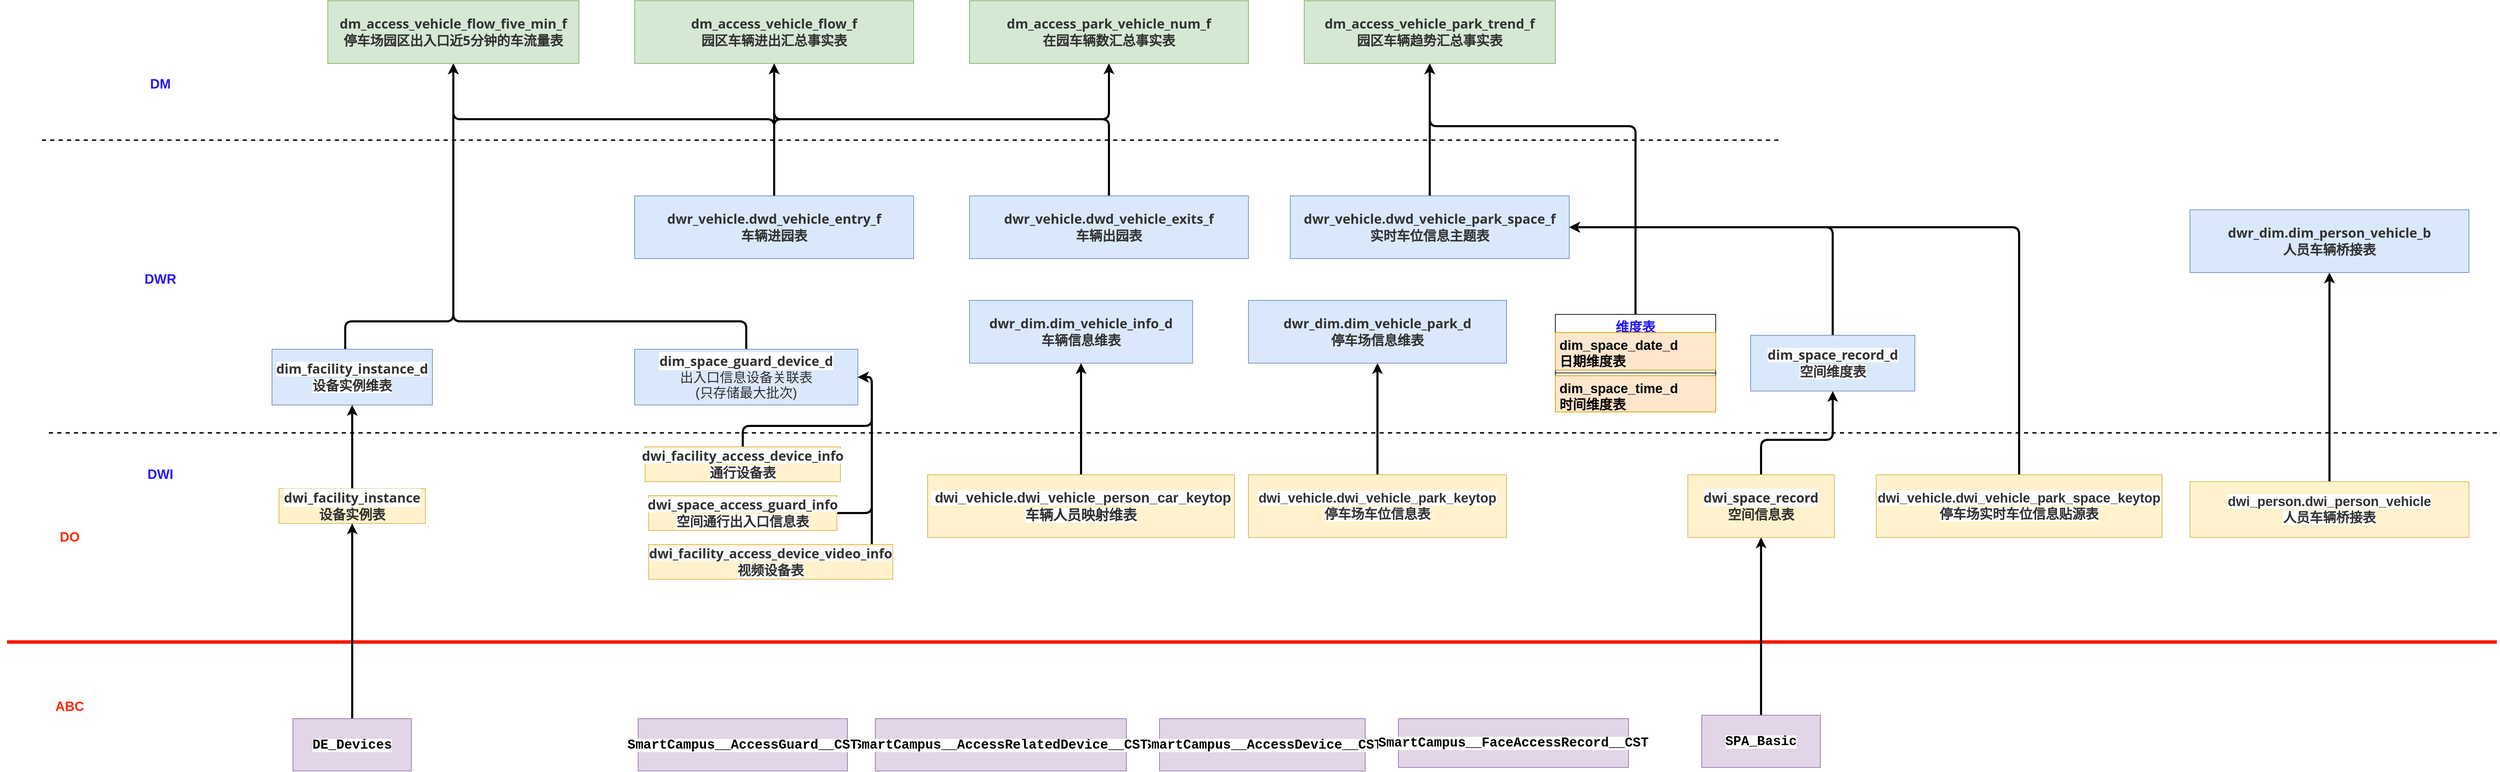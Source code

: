 <mxfile version="14.3.2" type="github">
  <diagram id="R2lEEEUBdFMjLlhIrx00" name="Page-1">
    <mxGraphModel dx="4013" dy="1524" grid="1" gridSize="10" guides="1" tooltips="1" connect="1" arrows="1" fold="1" page="1" pageScale="1" pageWidth="1169" pageHeight="827" math="0" shadow="0" extFonts="Permanent Marker^https://fonts.googleapis.com/css?family=Permanent+Marker">
      <root>
        <mxCell id="0" />
        <mxCell id="1" parent="0" />
        <mxCell id="IkM9e0mJhmBElgOefRj0-1" value="" style="endArrow=none;html=1;fontSize=19;strokeColor=#FF1808;strokeWidth=5;" edge="1" parent="1">
          <mxGeometry width="50" height="50" relative="1" as="geometry">
            <mxPoint x="-60" y="960" as="sourcePoint" />
            <mxPoint x="3510" y="960" as="targetPoint" />
          </mxGeometry>
        </mxCell>
        <mxCell id="IkM9e0mJhmBElgOefRj0-80" style="edgeStyle=orthogonalEdgeStyle;rounded=1;orthogonalLoop=1;jettySize=auto;html=1;strokeColor=#000000;strokeWidth=3;" edge="1" parent="1" source="IkM9e0mJhmBElgOefRj0-3" target="IkM9e0mJhmBElgOefRj0-29">
          <mxGeometry relative="1" as="geometry" />
        </mxCell>
        <mxCell id="IkM9e0mJhmBElgOefRj0-3" value="&lt;span style=&quot;color: rgb(51, 51, 51); font-family: &amp;quot;open sans&amp;quot;, &amp;quot;clear sans&amp;quot;, &amp;quot;helvetica neue&amp;quot;, helvetica, arial, sans-serif; font-size: 19px; text-align: left; background-color: rgb(255, 255, 255);&quot;&gt;&lt;span style=&quot;font-size: 19px;&quot;&gt;dwi_facility_instance&lt;br style=&quot;font-size: 19px;&quot;&gt;&lt;/span&gt;&lt;/span&gt;&lt;span style=&quot;color: rgb(50, 50, 50); font-size: 19px; background-color: rgba(255, 255, 255, 0.01);&quot;&gt;设备实例表&lt;/span&gt;&lt;span style=&quot;color: rgb(51, 51, 51); font-family: &amp;quot;open sans&amp;quot;, &amp;quot;clear sans&amp;quot;, &amp;quot;helvetica neue&amp;quot;, helvetica, arial, sans-serif; font-size: 19px; text-align: left; background-color: rgb(255, 255, 255);&quot;&gt;&lt;span style=&quot;font-size: 19px;&quot;&gt;&lt;br style=&quot;font-size: 19px;&quot;&gt;&lt;/span&gt;&lt;/span&gt;" style="rounded=0;whiteSpace=wrap;html=1;fontStyle=1;fontSize=19;fillColor=#fff2cc;strokeColor=#d6b656;" vertex="1" parent="1">
          <mxGeometry x="330" y="740" width="210" height="50" as="geometry" />
        </mxCell>
        <mxCell id="IkM9e0mJhmBElgOefRj0-95" style="edgeStyle=orthogonalEdgeStyle;rounded=1;orthogonalLoop=1;jettySize=auto;html=1;entryX=1;entryY=0.5;entryDx=0;entryDy=0;strokeColor=#000000;strokeWidth=3;" edge="1" parent="1" source="IkM9e0mJhmBElgOefRj0-7" target="IkM9e0mJhmBElgOefRj0-35">
          <mxGeometry relative="1" as="geometry">
            <Array as="points">
              <mxPoint x="1180" y="845" />
              <mxPoint x="1180" y="580" />
            </Array>
          </mxGeometry>
        </mxCell>
        <mxCell id="IkM9e0mJhmBElgOefRj0-7" value="&lt;span style=&quot;text-align: left; background-color: rgb(248, 248, 248); font-size: 19px;&quot;&gt;&lt;b style=&quot;color: rgb(51, 51, 51); font-family: &amp;quot;open sans&amp;quot;, &amp;quot;clear sans&amp;quot;, &amp;quot;helvetica neue&amp;quot;, helvetica, arial, sans-serif; font-size: 19px;&quot;&gt;dwi_facility_access_device_video_info&lt;/b&gt;&lt;br style=&quot;font-size: 19px;&quot;&gt;&lt;font color=&quot;#333333&quot; face=&quot;open sans, clear sans, helvetica neue, helvetica, arial, sans-serif&quot; style=&quot;font-size: 19px;&quot;&gt;&lt;b style=&quot;font-size: 19px;&quot;&gt;视频设备表&lt;/b&gt;&lt;/font&gt;&lt;br style=&quot;font-size: 19px;&quot;&gt;&lt;/span&gt;" style="rounded=0;whiteSpace=wrap;html=1;fontSize=19;fillColor=#fff2cc;strokeColor=#d6b656;" vertex="1" parent="1">
          <mxGeometry x="860" y="820" width="350" height="50" as="geometry" />
        </mxCell>
        <mxCell id="IkM9e0mJhmBElgOefRj0-96" style="edgeStyle=orthogonalEdgeStyle;rounded=1;orthogonalLoop=1;jettySize=auto;html=1;entryX=1;entryY=0.5;entryDx=0;entryDy=0;strokeColor=#000000;strokeWidth=3;" edge="1" parent="1" source="IkM9e0mJhmBElgOefRj0-9" target="IkM9e0mJhmBElgOefRj0-35">
          <mxGeometry relative="1" as="geometry">
            <Array as="points">
              <mxPoint x="1180" y="775" />
              <mxPoint x="1180" y="580" />
            </Array>
          </mxGeometry>
        </mxCell>
        <mxCell id="IkM9e0mJhmBElgOefRj0-9" value="&lt;span style=&quot;text-align: left; background-color: rgb(255, 255, 255); font-size: 19px;&quot;&gt;&lt;span style=&quot;color: rgb(51, 51, 51); font-family: &amp;quot;open sans&amp;quot;, &amp;quot;clear sans&amp;quot;, &amp;quot;helvetica neue&amp;quot;, helvetica, arial, sans-serif; font-size: 19px;&quot;&gt;dwi_space_access_guard_info&lt;/span&gt;&lt;br style=&quot;font-size: 19px;&quot;&gt;&lt;font color=&quot;#333333&quot; face=&quot;open sans, clear sans, helvetica neue, helvetica, arial, sans-serif&quot; style=&quot;font-size: 19px;&quot;&gt;&lt;span style=&quot;font-size: 19px;&quot;&gt;&lt;span style=&quot;font-size: 19px;&quot;&gt;空间通行出入口信息表&lt;/span&gt;&lt;/span&gt;&lt;/font&gt;&lt;br style=&quot;font-size: 19px;&quot;&gt;&lt;/span&gt;" style="rounded=0;whiteSpace=wrap;html=1;fontStyle=1;fontSize=19;fillColor=#fff2cc;strokeColor=#d6b656;" vertex="1" parent="1">
          <mxGeometry x="860" y="750" width="270" height="50" as="geometry" />
        </mxCell>
        <mxCell id="IkM9e0mJhmBElgOefRj0-93" style="edgeStyle=orthogonalEdgeStyle;rounded=1;orthogonalLoop=1;jettySize=auto;html=1;entryX=1;entryY=0.5;entryDx=0;entryDy=0;strokeColor=#000000;strokeWidth=3;" edge="1" parent="1" source="IkM9e0mJhmBElgOefRj0-11" target="IkM9e0mJhmBElgOefRj0-35">
          <mxGeometry relative="1" as="geometry" />
        </mxCell>
        <mxCell id="IkM9e0mJhmBElgOefRj0-11" value="&lt;span style=&quot;text-align: left; background-color: rgb(255, 255, 255); font-size: 19px;&quot;&gt;&lt;b style=&quot;color: rgb(51, 51, 51); font-family: &amp;quot;open sans&amp;quot;, &amp;quot;clear sans&amp;quot;, &amp;quot;helvetica neue&amp;quot;, helvetica, arial, sans-serif; font-size: 19px;&quot;&gt;dwi_facility_access_device_info&lt;/b&gt;&lt;br style=&quot;font-size: 19px;&quot;&gt;&lt;font color=&quot;#333333&quot; face=&quot;open sans, clear sans, helvetica neue, helvetica, arial, sans-serif&quot; style=&quot;font-size: 19px;&quot;&gt;&lt;b style=&quot;font-size: 19px;&quot;&gt;通行设备表&lt;/b&gt;&lt;/font&gt;&lt;br style=&quot;font-size: 19px;&quot;&gt;&lt;/span&gt;" style="rounded=0;whiteSpace=wrap;html=1;fontSize=19;fillColor=#fff2cc;strokeColor=#d6b656;" vertex="1" parent="1">
          <mxGeometry x="855" y="680" width="280" height="50" as="geometry" />
        </mxCell>
        <mxCell id="IkM9e0mJhmBElgOefRj0-103" style="edgeStyle=orthogonalEdgeStyle;rounded=1;orthogonalLoop=1;jettySize=auto;html=1;entryX=0.5;entryY=1;entryDx=0;entryDy=0;strokeColor=#000000;strokeWidth=3;" edge="1" parent="1" source="IkM9e0mJhmBElgOefRj0-13" target="IkM9e0mJhmBElgOefRj0-3">
          <mxGeometry relative="1" as="geometry" />
        </mxCell>
        <mxCell id="IkM9e0mJhmBElgOefRj0-13" value="&lt;div style=&quot;background-color: rgb(255, 255, 254); font-family: consolas, &amp;quot;courier new&amp;quot;, monospace; line-height: 19px; font-size: 19px;&quot;&gt;&lt;b style=&quot;font-size: 19px;&quot;&gt;&lt;font style=&quot;font-size: 19px;&quot;&gt;DE_Devices&lt;/font&gt;&lt;/b&gt;&lt;/div&gt;" style="rounded=0;whiteSpace=wrap;html=1;fontSize=19;fillColor=#e1d5e7;strokeColor=#9673a6;" vertex="1" parent="1">
          <mxGeometry x="350" y="1070" width="170" height="75" as="geometry" />
        </mxCell>
        <mxCell id="IkM9e0mJhmBElgOefRj0-105" style="edgeStyle=orthogonalEdgeStyle;rounded=1;orthogonalLoop=1;jettySize=auto;html=1;entryX=0.5;entryY=1;entryDx=0;entryDy=0;strokeColor=#000000;strokeWidth=3;" edge="1" parent="1" source="IkM9e0mJhmBElgOefRj0-15" target="IkM9e0mJhmBElgOefRj0-102">
          <mxGeometry relative="1" as="geometry" />
        </mxCell>
        <mxCell id="IkM9e0mJhmBElgOefRj0-15" value="&lt;div style=&quot;background-color: rgb(255, 255, 254); font-family: consolas, &amp;quot;courier new&amp;quot;, monospace; line-height: 19px; font-size: 19px;&quot;&gt;&lt;b style=&quot;font-size: 19px;&quot;&gt;&lt;font style=&quot;font-size: 19px;&quot;&gt;SPA_Basic&lt;/font&gt;&lt;/b&gt;&lt;/div&gt;" style="rounded=0;whiteSpace=wrap;html=1;fontSize=19;fillColor=#e1d5e7;strokeColor=#9673a6;" vertex="1" parent="1">
          <mxGeometry x="2370" y="1065" width="170" height="75" as="geometry" />
        </mxCell>
        <mxCell id="IkM9e0mJhmBElgOefRj0-17" value="&lt;div style=&quot;background-color: rgb(255, 255, 254); font-family: consolas, &amp;quot;courier new&amp;quot;, monospace; line-height: 19px; font-size: 19px;&quot;&gt;&lt;font style=&quot;font-size: 19px;&quot;&gt;&lt;b style=&quot;font-size: 19px;&quot;&gt;SmartCampus__AccessDevice__CST&lt;/b&gt;&lt;/font&gt;&lt;/div&gt;" style="rounded=0;whiteSpace=wrap;html=1;fontSize=19;fillColor=#e1d5e7;strokeColor=#9673a6;" vertex="1" parent="1">
          <mxGeometry x="1592.5" y="1070" width="295" height="75" as="geometry" />
        </mxCell>
        <mxCell id="IkM9e0mJhmBElgOefRj0-19" value="&lt;div style=&quot;background-color: rgb(255, 255, 254); font-family: consolas, &amp;quot;courier new&amp;quot;, monospace; line-height: 19px; font-size: 19px;&quot;&gt;&lt;div style=&quot;font-family: consolas, &amp;quot;courier new&amp;quot;, monospace; line-height: 19px; font-size: 19px;&quot;&gt;&lt;font style=&quot;font-size: 19px;&quot;&gt;&lt;b style=&quot;font-size: 19px;&quot;&gt;SmartCampus__FaceAccessRecord__CST&lt;/b&gt;&lt;/font&gt;&lt;/div&gt;&lt;/div&gt;" style="rounded=0;whiteSpace=wrap;html=1;fontSize=19;fillColor=#e1d5e7;strokeColor=#9673a6;" vertex="1" parent="1">
          <mxGeometry x="1935" y="1070" width="330" height="70" as="geometry" />
        </mxCell>
        <mxCell id="IkM9e0mJhmBElgOefRj0-100" style="edgeStyle=orthogonalEdgeStyle;rounded=1;orthogonalLoop=1;jettySize=auto;html=1;entryX=0.5;entryY=1;entryDx=0;entryDy=0;strokeColor=#000000;strokeWidth=3;" edge="1" parent="1" source="IkM9e0mJhmBElgOefRj0-21" target="IkM9e0mJhmBElgOefRj0-99">
          <mxGeometry relative="1" as="geometry" />
        </mxCell>
        <mxCell id="IkM9e0mJhmBElgOefRj0-21" value="&lt;span style=&quot;text-align: left ; background-color: rgb(255 , 255 , 255)&quot;&gt;&lt;font&gt;&lt;font color=&quot;#333333&quot;&gt;&lt;b&gt;dwi_vehicle.dwi_vehicle_park_keytop&lt;/b&gt;&lt;/font&gt;&lt;br style=&quot;font-size: 19px&quot;&gt;&lt;font color=&quot;#333333&quot;&gt;&lt;span&gt;&lt;b&gt;	&lt;/b&gt;&lt;/span&gt;&lt;span style=&quot;font-size: 19px&quot;&gt;&lt;b&gt;停车场车位信息表&lt;/b&gt;&lt;/span&gt;&lt;/font&gt;&lt;br style=&quot;font-size: 19px&quot;&gt;&lt;/font&gt;&lt;/span&gt;" style="rounded=0;whiteSpace=wrap;html=1;fontSize=19;fillColor=#fff2cc;strokeColor=#d6b656;" vertex="1" parent="1">
          <mxGeometry x="1720" y="720" width="370" height="90" as="geometry" />
        </mxCell>
        <mxCell id="IkM9e0mJhmBElgOefRj0-23" value="&lt;div style=&quot;background-color: rgb(255, 255, 254); font-family: consolas, &amp;quot;courier new&amp;quot;, monospace; line-height: 19px; font-size: 19px;&quot;&gt;&lt;font style=&quot;font-size: 19px;&quot;&gt;&lt;b style=&quot;font-size: 19px;&quot;&gt;SmartCampus__AccessRelatedDevice__CST&lt;/b&gt;&lt;/font&gt;&lt;/div&gt;" style="rounded=0;whiteSpace=wrap;html=1;fontSize=19;fillColor=#e1d5e7;strokeColor=#9673a6;" vertex="1" parent="1">
          <mxGeometry x="1185" y="1070" width="360" height="75" as="geometry" />
        </mxCell>
        <mxCell id="IkM9e0mJhmBElgOefRj0-25" value="&lt;div style=&quot;background-color: rgb(255, 255, 254); font-family: consolas, &amp;quot;courier new&amp;quot;, monospace; line-height: 19px; font-size: 19px;&quot;&gt;&lt;b style=&quot;font-size: 19px;&quot;&gt;&lt;font style=&quot;font-size: 19px;&quot;&gt;SmartCampus__AccessGuard__CST&lt;/font&gt;&lt;/b&gt;&lt;/div&gt;" style="rounded=0;whiteSpace=wrap;html=1;fontSize=19;fillColor=#e1d5e7;strokeColor=#9673a6;" vertex="1" parent="1">
          <mxGeometry x="845" y="1070" width="300" height="75" as="geometry" />
        </mxCell>
        <mxCell id="IkM9e0mJhmBElgOefRj0-26" value="&lt;font style=&quot;font-size: 19px;&quot;&gt;&lt;b style=&quot;font-size: 19px;&quot;&gt;DO&lt;/b&gt;&lt;/font&gt;" style="text;html=1;strokeColor=none;fillColor=none;align=center;verticalAlign=middle;whiteSpace=wrap;rounded=0;fontSize=19;fontColor=#FF2A00;" vertex="1" parent="1">
          <mxGeometry x="-70" y="760" width="200" height="100" as="geometry" />
        </mxCell>
        <mxCell id="IkM9e0mJhmBElgOefRj0-76" style="edgeStyle=orthogonalEdgeStyle;rounded=1;orthogonalLoop=1;jettySize=auto;html=1;entryX=0.5;entryY=1;entryDx=0;entryDy=0;strokeColor=#000000;strokeWidth=3;" edge="1" parent="1" source="IkM9e0mJhmBElgOefRj0-29" target="IkM9e0mJhmBElgOefRj0-52">
          <mxGeometry relative="1" as="geometry">
            <Array as="points">
              <mxPoint x="425" y="500" />
              <mxPoint x="580" y="500" />
            </Array>
          </mxGeometry>
        </mxCell>
        <mxCell id="IkM9e0mJhmBElgOefRj0-29" value="&lt;span style=&quot;text-align: left; background-color: rgb(255, 255, 255); font-size: 19px;&quot;&gt;&lt;b style=&quot;color: rgb(51, 51, 51); font-family: &amp;quot;open sans&amp;quot;, &amp;quot;clear sans&amp;quot;, &amp;quot;helvetica neue&amp;quot;, helvetica, arial, sans-serif; font-size: 19px;&quot;&gt;dim_facility_instance_d&lt;/b&gt;&lt;br style=&quot;font-size: 19px;&quot;&gt;&lt;font color=&quot;#333333&quot; face=&quot;open sans, clear sans, helvetica neue, helvetica, arial, sans-serif&quot; style=&quot;font-size: 19px;&quot;&gt;&lt;b style=&quot;font-size: 19px;&quot;&gt;设备实例维表&lt;/b&gt;&lt;/font&gt;&lt;br style=&quot;font-size: 19px;&quot;&gt;&lt;/span&gt;" style="rounded=0;whiteSpace=wrap;html=1;fontSize=19;fillColor=#dae8fc;strokeColor=#6c8ebf;" vertex="1" parent="1">
          <mxGeometry x="320" y="540" width="230" height="80" as="geometry" />
        </mxCell>
        <mxCell id="IkM9e0mJhmBElgOefRj0-79" style="edgeStyle=orthogonalEdgeStyle;rounded=1;orthogonalLoop=1;jettySize=auto;html=1;entryX=0.5;entryY=1;entryDx=0;entryDy=0;strokeColor=#000000;strokeWidth=3;exitX=0.5;exitY=0;exitDx=0;exitDy=0;" edge="1" parent="1" source="IkM9e0mJhmBElgOefRj0-35" target="IkM9e0mJhmBElgOefRj0-52">
          <mxGeometry relative="1" as="geometry">
            <Array as="points">
              <mxPoint x="1000" y="500" />
              <mxPoint x="580" y="500" />
            </Array>
          </mxGeometry>
        </mxCell>
        <mxCell id="IkM9e0mJhmBElgOefRj0-35" value="&lt;span style=&quot;color: rgb(51, 51, 51); font-family: &amp;quot;open sans&amp;quot;, &amp;quot;clear sans&amp;quot;, &amp;quot;helvetica neue&amp;quot;, helvetica, arial, sans-serif; font-size: 19px; text-align: left; background-color: rgb(255, 255, 255);&quot;&gt;&lt;b style=&quot;font-size: 19px;&quot;&gt;dim_space_guard_device_d&lt;br style=&quot;font-size: 19px;&quot;&gt;&lt;/b&gt;&lt;/span&gt;&lt;div style=&quot;resize: none; outline: 0px; font-size: 19px; color: rgb(50, 50, 50);&quot;&gt;出入口信息设备关联表&lt;/div&gt;&lt;div style=&quot;resize: none; outline: 0px; font-size: 19px; color: rgb(50, 50, 50);&quot;&gt;(只存储最大批次)&lt;/div&gt;" style="rounded=0;whiteSpace=wrap;html=1;fontSize=19;fillColor=#dae8fc;strokeColor=#6c8ebf;" vertex="1" parent="1">
          <mxGeometry x="840" y="540" width="320" height="80" as="geometry" />
        </mxCell>
        <mxCell id="IkM9e0mJhmBElgOefRj0-36" value="&lt;font style=&quot;font-size: 19px;&quot;&gt;&lt;b style=&quot;font-size: 19px;&quot;&gt;ABC&lt;/b&gt;&lt;/font&gt;" style="text;html=1;strokeColor=none;fillColor=none;align=center;verticalAlign=middle;whiteSpace=wrap;rounded=0;fontSize=19;fontColor=#FF2B0A;" vertex="1" parent="1">
          <mxGeometry x="-70" y="1000" width="200" height="105" as="geometry" />
        </mxCell>
        <mxCell id="IkM9e0mJhmBElgOefRj0-37" value="" style="endArrow=none;dashed=1;html=1;strokeWidth=2;fontSize=19;" edge="1" parent="1">
          <mxGeometry width="50" height="50" relative="1" as="geometry">
            <mxPoint x="-10" y="240" as="sourcePoint" />
            <mxPoint x="2480" y="240" as="targetPoint" />
          </mxGeometry>
        </mxCell>
        <mxCell id="IkM9e0mJhmBElgOefRj0-73" style="edgeStyle=orthogonalEdgeStyle;orthogonalLoop=1;jettySize=auto;html=1;entryX=0.5;entryY=1;entryDx=0;entryDy=0;strokeColor=#000000;strokeWidth=3;rounded=1;" edge="1" parent="1" source="IkM9e0mJhmBElgOefRj0-40" target="IkM9e0mJhmBElgOefRj0-45">
          <mxGeometry relative="1" as="geometry" />
        </mxCell>
        <mxCell id="IkM9e0mJhmBElgOefRj0-75" style="edgeStyle=orthogonalEdgeStyle;rounded=1;orthogonalLoop=1;jettySize=auto;html=1;entryX=0.5;entryY=1;entryDx=0;entryDy=0;strokeColor=#000000;strokeWidth=3;" edge="1" parent="1" source="IkM9e0mJhmBElgOefRj0-40" target="IkM9e0mJhmBElgOefRj0-44">
          <mxGeometry relative="1" as="geometry">
            <Array as="points">
              <mxPoint x="1040" y="210" />
              <mxPoint x="1520" y="210" />
            </Array>
          </mxGeometry>
        </mxCell>
        <mxCell id="IkM9e0mJhmBElgOefRj0-77" style="edgeStyle=orthogonalEdgeStyle;rounded=1;orthogonalLoop=1;jettySize=auto;html=1;entryX=0.5;entryY=1;entryDx=0;entryDy=0;strokeColor=#000000;strokeWidth=3;" edge="1" parent="1" source="IkM9e0mJhmBElgOefRj0-40" target="IkM9e0mJhmBElgOefRj0-52">
          <mxGeometry relative="1" as="geometry">
            <Array as="points">
              <mxPoint x="1040" y="210" />
              <mxPoint x="580" y="210" />
            </Array>
          </mxGeometry>
        </mxCell>
        <mxCell id="IkM9e0mJhmBElgOefRj0-40" value="&lt;font color=&quot;#333333&quot; face=&quot;open sans, clear sans, helvetica neue, helvetica, arial, sans-serif&quot;&gt;&lt;b&gt;dwr_vehicle.dwd_vehicle_entry_f&lt;/b&gt;&lt;/font&gt;&lt;div&gt;&lt;font color=&quot;#333333&quot; face=&quot;open sans, clear sans, helvetica neue, helvetica, arial, sans-serif&quot;&gt;&lt;b&gt;车辆进园表&lt;/b&gt;&lt;/font&gt;&lt;br&gt;&lt;/div&gt;" style="rounded=0;whiteSpace=wrap;html=1;fontSize=19;align=center;fillColor=#dae8fc;strokeColor=#6c8ebf;" vertex="1" parent="1">
          <mxGeometry x="840" y="320" width="400" height="90" as="geometry" />
        </mxCell>
        <mxCell id="IkM9e0mJhmBElgOefRj0-41" value="&lt;font style=&quot;font-size: 19px;&quot;&gt;&lt;b style=&quot;font-size: 19px;&quot;&gt;DWI&lt;/b&gt;&lt;/font&gt;" style="text;html=1;strokeColor=none;fillColor=none;align=center;verticalAlign=middle;whiteSpace=wrap;rounded=0;fontSize=19;fontColor=#2617FF;" vertex="1" parent="1">
          <mxGeometry x="60" y="670" width="200" height="100" as="geometry" />
        </mxCell>
        <mxCell id="IkM9e0mJhmBElgOefRj0-42" value="&lt;font style=&quot;font-size: 19px;&quot;&gt;&lt;b style=&quot;font-size: 19px;&quot;&gt;DM&lt;/b&gt;&lt;/font&gt;" style="text;html=1;strokeColor=none;fillColor=none;align=center;verticalAlign=middle;whiteSpace=wrap;rounded=0;fontSize=19;fontColor=#2617FF;" vertex="1" parent="1">
          <mxGeometry x="60" y="110" width="200" height="100" as="geometry" />
        </mxCell>
        <mxCell id="IkM9e0mJhmBElgOefRj0-43" value="&lt;font style=&quot;font-size: 19px;&quot;&gt;&lt;b style=&quot;font-size: 19px;&quot;&gt;DWR&lt;/b&gt;&lt;/font&gt;" style="text;html=1;strokeColor=none;fillColor=none;align=center;verticalAlign=middle;whiteSpace=wrap;rounded=0;fontSize=19;fontColor=#2617FF;" vertex="1" parent="1">
          <mxGeometry x="60" y="390" width="200" height="100" as="geometry" />
        </mxCell>
        <mxCell id="IkM9e0mJhmBElgOefRj0-44" value="&lt;div style=&quot;font-size: 19px&quot;&gt;&lt;/div&gt;&lt;font color=&quot;#333333&quot; face=&quot;open sans, clear sans, helvetica neue, helvetica, arial, sans-serif&quot;&gt;&lt;b&gt;dm_access_park_vehicle_num_f&lt;/b&gt;&lt;/font&gt;&lt;div&gt;&lt;font color=&quot;#333333&quot; face=&quot;open sans, clear sans, helvetica neue, helvetica, arial, sans-serif&quot;&gt;&lt;b&gt;在园车辆数汇总事实表&lt;/b&gt;&lt;/font&gt;&lt;br style=&quot;font-size: 19px&quot;&gt;&lt;/div&gt;" style="rounded=0;whiteSpace=wrap;html=1;fontSize=19;align=center;fillColor=#d5e8d4;strokeColor=#82b366;" vertex="1" parent="1">
          <mxGeometry x="1320" y="40" width="400" height="90" as="geometry" />
        </mxCell>
        <mxCell id="IkM9e0mJhmBElgOefRj0-45" value="&lt;font color=&quot;#333333&quot; face=&quot;open sans, clear sans, helvetica neue, helvetica, arial, sans-serif&quot;&gt;&lt;b&gt;dm_access_vehicle_flow_f&lt;/b&gt;&lt;/font&gt;&lt;div&gt;&lt;font color=&quot;#333333&quot; face=&quot;open sans, clear sans, helvetica neue, helvetica, arial, sans-serif&quot;&gt;&lt;b&gt;园区车辆进出汇总事实表&lt;/b&gt;&lt;/font&gt;&lt;br&gt;&lt;/div&gt;" style="rounded=0;whiteSpace=wrap;html=1;fontSize=19;align=center;fillColor=#d5e8d4;strokeColor=#82b366;" vertex="1" parent="1">
          <mxGeometry x="840" y="40" width="400" height="90" as="geometry" />
        </mxCell>
        <mxCell id="IkM9e0mJhmBElgOefRj0-87" style="edgeStyle=orthogonalEdgeStyle;rounded=1;orthogonalLoop=1;jettySize=auto;html=1;entryX=0.5;entryY=1;entryDx=0;entryDy=0;strokeColor=#000000;strokeWidth=3;" edge="1" parent="1" source="IkM9e0mJhmBElgOefRj0-47" target="IkM9e0mJhmBElgOefRj0-51">
          <mxGeometry relative="1" as="geometry">
            <Array as="points">
              <mxPoint x="2275" y="220" />
              <mxPoint x="1980" y="220" />
            </Array>
          </mxGeometry>
        </mxCell>
        <mxCell id="IkM9e0mJhmBElgOefRj0-47" value="维度表" style="swimlane;fontStyle=1;align=center;verticalAlign=top;childLayout=stackLayout;horizontal=1;startSize=26;horizontalStack=0;resizeParent=1;resizeParentMax=0;resizeLast=0;collapsible=1;marginBottom=0;fontSize=19;fontColor=#2617FF;" vertex="1" parent="1">
          <mxGeometry x="2160" y="490" width="230" height="140" as="geometry" />
        </mxCell>
        <mxCell id="IkM9e0mJhmBElgOefRj0-48" value="dim_space_date_d&#xa;日期维度表" style="text;strokeColor=#d79b00;fillColor=#ffe6cc;align=left;verticalAlign=top;spacingLeft=4;spacingRight=4;overflow=hidden;rotatable=0;points=[[0,0.5],[1,0.5]];portConstraint=eastwest;fontSize=19;fontStyle=1" vertex="1" parent="IkM9e0mJhmBElgOefRj0-47">
          <mxGeometry y="26" width="230" height="54" as="geometry" />
        </mxCell>
        <mxCell id="IkM9e0mJhmBElgOefRj0-49" value="" style="line;strokeWidth=1;fillColor=none;align=left;verticalAlign=middle;spacingTop=-1;spacingLeft=3;spacingRight=3;rotatable=0;labelPosition=right;points=[];portConstraint=eastwest;fontSize=19;" vertex="1" parent="IkM9e0mJhmBElgOefRj0-47">
          <mxGeometry y="80" width="230" height="8" as="geometry" />
        </mxCell>
        <mxCell id="IkM9e0mJhmBElgOefRj0-50" value="dim_space_time_d&#xa;时间维度表" style="text;strokeColor=#d79b00;fillColor=#ffe6cc;align=left;verticalAlign=top;spacingLeft=4;spacingRight=4;overflow=hidden;rotatable=0;points=[[0,0.5],[1,0.5]];portConstraint=eastwest;fontSize=19;fontStyle=1" vertex="1" parent="IkM9e0mJhmBElgOefRj0-47">
          <mxGeometry y="88" width="230" height="52" as="geometry" />
        </mxCell>
        <mxCell id="IkM9e0mJhmBElgOefRj0-51" value="&lt;font color=&quot;#333333&quot; face=&quot;open sans, clear sans, helvetica neue, helvetica, arial, sans-serif&quot;&gt;&lt;b&gt;dm_access_vehicle_park_trend_f&lt;/b&gt;&lt;/font&gt;&lt;br&gt;&lt;div&gt;&lt;font color=&quot;#333333&quot; face=&quot;open sans, clear sans, helvetica neue, helvetica, arial, sans-serif&quot;&gt;&lt;b&gt;园区车辆趋势汇总事实表&lt;/b&gt;&lt;/font&gt;&lt;br&gt;&lt;/div&gt;" style="rounded=0;whiteSpace=wrap;html=1;fontSize=19;align=center;fillColor=#d5e8d4;strokeColor=#82b366;" vertex="1" parent="1">
          <mxGeometry x="1800" y="40" width="360" height="90" as="geometry" />
        </mxCell>
        <mxCell id="IkM9e0mJhmBElgOefRj0-52" value="&lt;font color=&quot;#333333&quot; face=&quot;open sans, clear sans, helvetica neue, helvetica, arial, sans-serif&quot;&gt;&lt;b&gt;dm_access_vehicle_flow_five_min_f&lt;/b&gt;&lt;/font&gt;&lt;br&gt;&lt;div&gt;&lt;font color=&quot;#333333&quot; face=&quot;open sans, clear sans, helvetica neue, helvetica, arial, sans-serif&quot;&gt;&lt;b&gt;停车场园区出入口近5分钟的车流量表&lt;/b&gt;&lt;/font&gt;&lt;br&gt;&lt;/div&gt;" style="rounded=0;whiteSpace=wrap;html=1;fontSize=19;align=center;fillColor=#d5e8d4;strokeColor=#82b366;" vertex="1" parent="1">
          <mxGeometry x="400" y="40" width="360" height="90" as="geometry" />
        </mxCell>
        <mxCell id="IkM9e0mJhmBElgOefRj0-74" style="edgeStyle=orthogonalEdgeStyle;rounded=1;orthogonalLoop=1;jettySize=auto;html=1;entryX=0.5;entryY=1;entryDx=0;entryDy=0;strokeColor=#000000;strokeWidth=3;" edge="1" parent="1" source="IkM9e0mJhmBElgOefRj0-53" target="IkM9e0mJhmBElgOefRj0-45">
          <mxGeometry relative="1" as="geometry">
            <Array as="points">
              <mxPoint x="1520" y="210" />
              <mxPoint x="1040" y="210" />
            </Array>
          </mxGeometry>
        </mxCell>
        <mxCell id="IkM9e0mJhmBElgOefRj0-53" value="&lt;font color=&quot;#333333&quot; face=&quot;open sans, clear sans, helvetica neue, helvetica, arial, sans-serif&quot;&gt;&lt;b&gt;dwr_vehicle.dwd_vehicle_exits_f&lt;/b&gt;&lt;/font&gt;&lt;br&gt;&lt;div&gt;&lt;font color=&quot;#333333&quot; face=&quot;open sans, clear sans, helvetica neue, helvetica, arial, sans-serif&quot;&gt;&lt;b&gt;车辆出园表&lt;/b&gt;&lt;/font&gt;&lt;br&gt;&lt;/div&gt;" style="rounded=0;whiteSpace=wrap;html=1;fontSize=19;align=center;fillColor=#dae8fc;strokeColor=#6c8ebf;" vertex="1" parent="1">
          <mxGeometry x="1320" y="320" width="400" height="90" as="geometry" />
        </mxCell>
        <mxCell id="IkM9e0mJhmBElgOefRj0-86" style="edgeStyle=orthogonalEdgeStyle;rounded=1;orthogonalLoop=1;jettySize=auto;html=1;strokeColor=#000000;strokeWidth=3;" edge="1" parent="1" source="IkM9e0mJhmBElgOefRj0-84" target="IkM9e0mJhmBElgOefRj0-51">
          <mxGeometry relative="1" as="geometry" />
        </mxCell>
        <mxCell id="IkM9e0mJhmBElgOefRj0-84" value="&lt;font color=&quot;#333333&quot; face=&quot;open sans, clear sans, helvetica neue, helvetica, arial, sans-serif&quot;&gt;&lt;b&gt;dwr_vehicle.dwd_vehicle_park_space_f&lt;/b&gt;&lt;/font&gt;&lt;br&gt;&lt;div&gt;&lt;font color=&quot;#333333&quot; face=&quot;open sans, clear sans, helvetica neue, helvetica, arial, sans-serif&quot;&gt;&lt;b&gt;实时车位信息主题表&lt;/b&gt;&lt;/font&gt;&lt;br&gt;&lt;/div&gt;" style="rounded=0;whiteSpace=wrap;html=1;fontSize=19;align=center;fillColor=#dae8fc;strokeColor=#6c8ebf;" vertex="1" parent="1">
          <mxGeometry x="1780" y="320" width="400" height="90" as="geometry" />
        </mxCell>
        <mxCell id="IkM9e0mJhmBElgOefRj0-90" style="edgeStyle=orthogonalEdgeStyle;rounded=1;orthogonalLoop=1;jettySize=auto;html=1;entryX=0.5;entryY=1;entryDx=0;entryDy=0;strokeColor=#000000;strokeWidth=3;" edge="1" parent="1" source="IkM9e0mJhmBElgOefRj0-88" target="IkM9e0mJhmBElgOefRj0-89">
          <mxGeometry relative="1" as="geometry" />
        </mxCell>
        <mxCell id="IkM9e0mJhmBElgOefRj0-88" value="&lt;span style=&quot;text-align: left ; background-color: rgb(255 , 255 , 255)&quot;&gt;&lt;font&gt;&lt;font color=&quot;#333333&quot;&gt;&lt;b&gt;dwi_person.dwi_person_vehicle&lt;/b&gt;&lt;/font&gt;&lt;br style=&quot;font-size: 19px&quot;&gt;&lt;font color=&quot;#333333&quot;&gt;&lt;b&gt;人员车辆桥接表&lt;/b&gt;&lt;/font&gt;&lt;br style=&quot;font-size: 19px&quot;&gt;&lt;/font&gt;&lt;/span&gt;" style="rounded=0;whiteSpace=wrap;html=1;fontSize=19;fillColor=#fff2cc;strokeColor=#d6b656;" vertex="1" parent="1">
          <mxGeometry x="3070" y="730" width="400" height="80" as="geometry" />
        </mxCell>
        <mxCell id="IkM9e0mJhmBElgOefRj0-89" value="&lt;font color=&quot;#333333&quot; face=&quot;open sans, clear sans, helvetica neue, helvetica, arial, sans-serif&quot;&gt;&lt;b&gt;dwr_dim.dim_person_vehicle_b&lt;/b&gt;&lt;/font&gt;&lt;div&gt;&lt;font color=&quot;#333333&quot; face=&quot;open sans, clear sans, helvetica neue, helvetica, arial, sans-serif&quot;&gt;&lt;b&gt;人员车辆桥接表&lt;/b&gt;&lt;/font&gt;&lt;br&gt;&lt;/div&gt;" style="rounded=0;whiteSpace=wrap;html=1;fontSize=19;align=center;fillColor=#dae8fc;strokeColor=#6c8ebf;" vertex="1" parent="1">
          <mxGeometry x="3070" y="340" width="400" height="90" as="geometry" />
        </mxCell>
        <mxCell id="IkM9e0mJhmBElgOefRj0-92" value="&lt;font color=&quot;#333333&quot; face=&quot;open sans, clear sans, helvetica neue, helvetica, arial, sans-serif&quot;&gt;&lt;b&gt;dwr_dim.dim_vehicle_info_d&lt;/b&gt;&lt;/font&gt;&lt;br&gt;&lt;div&gt;&lt;font color=&quot;#333333&quot; face=&quot;open sans, clear sans, helvetica neue, helvetica, arial, sans-serif&quot;&gt;&lt;b&gt;车辆信息维表&lt;/b&gt;&lt;/font&gt;&lt;br&gt;&lt;/div&gt;" style="rounded=0;whiteSpace=wrap;html=1;fontSize=19;align=center;fillColor=#dae8fc;strokeColor=#6c8ebf;" vertex="1" parent="1">
          <mxGeometry x="1320" y="470" width="320" height="90" as="geometry" />
        </mxCell>
        <mxCell id="IkM9e0mJhmBElgOefRj0-98" style="edgeStyle=orthogonalEdgeStyle;rounded=1;orthogonalLoop=1;jettySize=auto;html=1;strokeColor=#000000;strokeWidth=3;" edge="1" parent="1" source="IkM9e0mJhmBElgOefRj0-97" target="IkM9e0mJhmBElgOefRj0-92">
          <mxGeometry relative="1" as="geometry" />
        </mxCell>
        <mxCell id="IkM9e0mJhmBElgOefRj0-97" value="&lt;span style=&quot;text-align: left ; background-color: rgb(255 , 255 , 255)&quot;&gt;&lt;font&gt;&lt;font color=&quot;#333333&quot; style=&quot;font-size: 20px&quot;&gt;&lt;b&gt;&amp;nbsp;dwi_vehicle.dwi_vehicle_person_car_keytop&lt;/b&gt;&lt;/font&gt;&lt;br&gt;&lt;font color=&quot;#333333&quot;&gt;&lt;span style=&quot;font-size: 20px&quot;&gt;&lt;b&gt;车辆人员映射维表&lt;/b&gt;&lt;/span&gt;&lt;/font&gt;&lt;br style=&quot;font-size: 19px&quot;&gt;&lt;/font&gt;&lt;/span&gt;" style="rounded=0;whiteSpace=wrap;html=1;fontSize=19;fillColor=#fff2cc;strokeColor=#d6b656;" vertex="1" parent="1">
          <mxGeometry x="1260" y="720" width="440" height="90" as="geometry" />
        </mxCell>
        <mxCell id="IkM9e0mJhmBElgOefRj0-99" value="&lt;font color=&quot;#333333&quot; face=&quot;open sans, clear sans, helvetica neue, helvetica, arial, sans-serif&quot;&gt;&lt;b&gt;dwr_dim.dim_vehicle_park_d&lt;/b&gt;&lt;/font&gt;&lt;div&gt;&lt;font color=&quot;#333333&quot; face=&quot;open sans, clear sans, helvetica neue, helvetica, arial, sans-serif&quot;&gt;&lt;b&gt;停车场信息维表&lt;/b&gt;&lt;/font&gt;&lt;br&gt;&lt;/div&gt;" style="rounded=0;whiteSpace=wrap;html=1;fontSize=19;align=center;fillColor=#dae8fc;strokeColor=#6c8ebf;" vertex="1" parent="1">
          <mxGeometry x="1720" y="470" width="370" height="90" as="geometry" />
        </mxCell>
        <mxCell id="IkM9e0mJhmBElgOefRj0-108" style="edgeStyle=orthogonalEdgeStyle;rounded=1;orthogonalLoop=1;jettySize=auto;html=1;entryX=1;entryY=0.5;entryDx=0;entryDy=0;strokeColor=#000000;strokeWidth=3;" edge="1" parent="1" source="IkM9e0mJhmBElgOefRj0-101" target="IkM9e0mJhmBElgOefRj0-84">
          <mxGeometry relative="1" as="geometry">
            <Array as="points">
              <mxPoint x="2825" y="365" />
            </Array>
          </mxGeometry>
        </mxCell>
        <mxCell id="IkM9e0mJhmBElgOefRj0-101" value="&lt;span style=&quot;text-align: left ; background-color: rgb(255 , 255 , 255)&quot;&gt;&lt;font&gt;&lt;font color=&quot;#333333&quot;&gt;&lt;b&gt;dwi_vehicle.dwi_vehicle_park_space_keytop&lt;/b&gt;&lt;/font&gt;&lt;br style=&quot;font-size: 19px&quot;&gt;&lt;font color=&quot;#333333&quot;&gt;&lt;b&gt;停车场实时车位信息贴源表&lt;/b&gt;&lt;/font&gt;&lt;br style=&quot;font-size: 19px&quot;&gt;&lt;/font&gt;&lt;/span&gt;" style="rounded=0;whiteSpace=wrap;html=1;fontSize=19;fillColor=#fff2cc;strokeColor=#d6b656;" vertex="1" parent="1">
          <mxGeometry x="2620" y="720" width="410" height="90" as="geometry" />
        </mxCell>
        <mxCell id="IkM9e0mJhmBElgOefRj0-106" style="edgeStyle=orthogonalEdgeStyle;rounded=1;orthogonalLoop=1;jettySize=auto;html=1;entryX=0.5;entryY=1;entryDx=0;entryDy=0;strokeColor=#000000;strokeWidth=3;" edge="1" parent="1" source="IkM9e0mJhmBElgOefRj0-102" target="IkM9e0mJhmBElgOefRj0-32">
          <mxGeometry relative="1" as="geometry">
            <Array as="points">
              <mxPoint x="2455" y="670" />
              <mxPoint x="2558" y="670" />
            </Array>
          </mxGeometry>
        </mxCell>
        <mxCell id="IkM9e0mJhmBElgOefRj0-102" value="&lt;span style=&quot;color: rgb(51, 51, 51); font-family: &amp;quot;open sans&amp;quot;, &amp;quot;clear sans&amp;quot;, &amp;quot;helvetica neue&amp;quot;, helvetica, arial, sans-serif; font-size: 19px; text-align: left; background-color: rgb(248, 248, 248);&quot;&gt;&lt;span style=&quot;font-size: 19px;&quot;&gt;dwi_space_record&lt;br style=&quot;font-size: 19px;&quot;&gt;&lt;/span&gt;&lt;/span&gt;&lt;span style=&quot;color: rgb(50, 50, 50); font-size: 19px; background-color: rgba(255, 255, 255, 0.01);&quot;&gt;空间信息表&lt;/span&gt;&lt;span style=&quot;color: rgb(51, 51, 51); font-family: &amp;quot;open sans&amp;quot;, &amp;quot;clear sans&amp;quot;, &amp;quot;helvetica neue&amp;quot;, helvetica, arial, sans-serif; font-size: 19px; text-align: left; background-color: rgb(248, 248, 248);&quot;&gt;&lt;span style=&quot;font-size: 19px;&quot;&gt;&lt;br style=&quot;font-size: 19px;&quot;&gt;&lt;/span&gt;&lt;/span&gt;" style="rounded=0;whiteSpace=wrap;html=1;fontStyle=1;fontSize=19;fillColor=#fff2cc;strokeColor=#d6b656;" vertex="1" parent="1">
          <mxGeometry x="2350" y="720" width="210" height="90" as="geometry" />
        </mxCell>
        <mxCell id="IkM9e0mJhmBElgOefRj0-107" style="edgeStyle=orthogonalEdgeStyle;rounded=1;orthogonalLoop=1;jettySize=auto;html=1;entryX=1;entryY=0.5;entryDx=0;entryDy=0;strokeColor=#000000;strokeWidth=3;" edge="1" parent="1" source="IkM9e0mJhmBElgOefRj0-32" target="IkM9e0mJhmBElgOefRj0-84">
          <mxGeometry relative="1" as="geometry">
            <Array as="points">
              <mxPoint x="2558" y="365" />
            </Array>
          </mxGeometry>
        </mxCell>
        <mxCell id="IkM9e0mJhmBElgOefRj0-32" value="&lt;span style=&quot;text-align: left; background-color: rgb(248, 248, 248); font-size: 19px;&quot;&gt;&lt;b style=&quot;color: rgb(51, 51, 51); font-family: &amp;quot;open sans&amp;quot;, &amp;quot;clear sans&amp;quot;, &amp;quot;helvetica neue&amp;quot;, helvetica, arial, sans-serif; font-size: 19px;&quot;&gt;dim_space_record_d&lt;/b&gt;&lt;br style=&quot;font-size: 19px;&quot;&gt;&lt;font color=&quot;#333333&quot; face=&quot;open sans, clear sans, helvetica neue, helvetica, arial, sans-serif&quot; style=&quot;font-size: 19px;&quot;&gt;&lt;b style=&quot;font-size: 19px;&quot;&gt;空间维度表&lt;/b&gt;&lt;/font&gt;&lt;br style=&quot;font-size: 19px;&quot;&gt;&lt;/span&gt;" style="rounded=0;whiteSpace=wrap;html=1;fontSize=19;fillColor=#dae8fc;strokeColor=#6c8ebf;" vertex="1" parent="1">
          <mxGeometry x="2440" y="520" width="235.5" height="80" as="geometry" />
        </mxCell>
        <mxCell id="IkM9e0mJhmBElgOefRj0-104" value="" style="endArrow=none;dashed=1;html=1;strokeWidth=2;fontSize=19;" edge="1" parent="1">
          <mxGeometry width="50" height="50" relative="1" as="geometry">
            <mxPoint x="4.547e-13" y="660" as="sourcePoint" />
            <mxPoint x="3510" y="660" as="targetPoint" />
          </mxGeometry>
        </mxCell>
      </root>
    </mxGraphModel>
  </diagram>
</mxfile>
